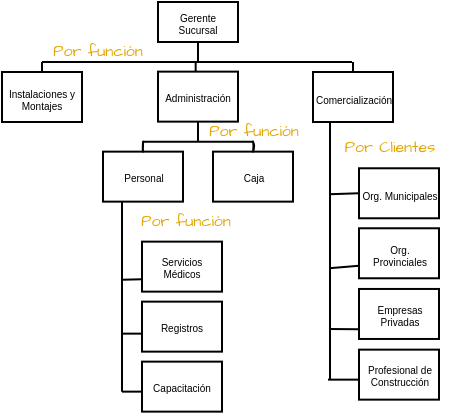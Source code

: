 <mxfile version="21.6.8" type="device">
  <diagram id="prtHgNgQTEPvFCAcTncT" name="Page-1">
    <mxGraphModel dx="503" dy="304" grid="1" gridSize="5" guides="1" tooltips="1" connect="1" arrows="1" fold="1" page="1" pageScale="1" pageWidth="1600" pageHeight="900" background="none" math="0" shadow="0">
      <root>
        <mxCell id="0" />
        <mxCell id="1" parent="0" />
        <mxCell id="bg21X9tkaUSZAUKivtD--1" value="Gerente Sucursal" style="rounded=0;whiteSpace=wrap;html=1;fontSize=5;" parent="1" vertex="1">
          <mxGeometry x="373" y="45" width="40" height="20" as="geometry" />
        </mxCell>
        <mxCell id="bg21X9tkaUSZAUKivtD--9" value="Registros" style="rounded=0;whiteSpace=wrap;html=1;fontSize=5;" parent="1" vertex="1">
          <mxGeometry x="365" y="194.82" width="40" height="25" as="geometry" />
        </mxCell>
        <mxCell id="bg21X9tkaUSZAUKivtD--10" value="Servicios Médicos" style="rounded=0;whiteSpace=wrap;html=1;fontSize=5;" parent="1" vertex="1">
          <mxGeometry x="365" y="164.82" width="40" height="25" as="geometry" />
        </mxCell>
        <mxCell id="bg21X9tkaUSZAUKivtD--18" value="" style="endArrow=none;html=1;rounded=0;" parent="1" edge="1">
          <mxGeometry width="50" height="50" relative="1" as="geometry">
            <mxPoint x="393" y="75" as="sourcePoint" />
            <mxPoint x="393" y="65" as="targetPoint" />
          </mxGeometry>
        </mxCell>
        <mxCell id="bg21X9tkaUSZAUKivtD--39" value="Instalaciones y Montajes" style="rounded=0;whiteSpace=wrap;html=1;fontSize=5;" parent="1" vertex="1">
          <mxGeometry x="295" y="80" width="40" height="25" as="geometry" />
        </mxCell>
        <mxCell id="bg21X9tkaUSZAUKivtD--40" value="Comercialización" style="rounded=0;whiteSpace=wrap;html=1;fontSize=5;" parent="1" vertex="1">
          <mxGeometry x="450.5" y="80" width="40" height="25" as="geometry" />
        </mxCell>
        <mxCell id="bg21X9tkaUSZAUKivtD--41" value="Administración" style="rounded=0;whiteSpace=wrap;html=1;fontSize=5;" parent="1" vertex="1">
          <mxGeometry x="373" y="79.82" width="40" height="25" as="geometry" />
        </mxCell>
        <mxCell id="bg21X9tkaUSZAUKivtD--42" value="Capacitación" style="rounded=0;whiteSpace=wrap;html=1;fontSize=5;" parent="1" vertex="1">
          <mxGeometry x="365" y="224.82" width="40" height="25" as="geometry" />
        </mxCell>
        <mxCell id="bg21X9tkaUSZAUKivtD--45" value="" style="endArrow=none;html=1;rounded=0;exitX=0.5;exitY=0;exitDx=0;exitDy=0;" parent="1" source="bg21X9tkaUSZAUKivtD--39" edge="1">
          <mxGeometry width="50" height="50" relative="1" as="geometry">
            <mxPoint x="475" y="165" as="sourcePoint" />
            <mxPoint x="315" y="75" as="targetPoint" />
          </mxGeometry>
        </mxCell>
        <mxCell id="bg21X9tkaUSZAUKivtD--47" value="" style="endArrow=none;html=1;rounded=0;" parent="1" edge="1">
          <mxGeometry width="50" height="50" relative="1" as="geometry">
            <mxPoint x="391.83" y="79.82" as="sourcePoint" />
            <mxPoint x="391.83" y="74.82" as="targetPoint" />
          </mxGeometry>
        </mxCell>
        <mxCell id="bg21X9tkaUSZAUKivtD--48" value="" style="endArrow=none;html=1;rounded=0;exitX=0.5;exitY=0;exitDx=0;exitDy=0;" parent="1" source="bg21X9tkaUSZAUKivtD--40" edge="1">
          <mxGeometry width="50" height="50" relative="1" as="geometry">
            <mxPoint x="285.5" y="165" as="sourcePoint" />
            <mxPoint x="470.5" y="75" as="targetPoint" />
          </mxGeometry>
        </mxCell>
        <mxCell id="bg21X9tkaUSZAUKivtD--49" value="" style="endArrow=none;html=1;rounded=0;entryX=0.5;entryY=1;entryDx=0;entryDy=0;" parent="1" edge="1">
          <mxGeometry width="50" height="50" relative="1" as="geometry">
            <mxPoint x="355" y="239.82" as="sourcePoint" />
            <mxPoint x="355" y="144.82" as="targetPoint" />
          </mxGeometry>
        </mxCell>
        <mxCell id="bg21X9tkaUSZAUKivtD--60" value="" style="endArrow=none;html=1;rounded=0;exitX=0;exitY=0.75;exitDx=0;exitDy=0;" parent="1" edge="1">
          <mxGeometry width="50" height="50" relative="1" as="geometry">
            <mxPoint x="473.5" y="208.57" as="sourcePoint" />
            <mxPoint x="458.5" y="208.48" as="targetPoint" />
          </mxGeometry>
        </mxCell>
        <mxCell id="bg21X9tkaUSZAUKivtD--85" value="Org. Municipales" style="rounded=0;whiteSpace=wrap;html=1;fontSize=5;" parent="1" vertex="1">
          <mxGeometry x="473.5" y="128.14" width="40" height="25" as="geometry" />
        </mxCell>
        <mxCell id="kjkgU98nhni_tzu0HvUh-11" value="" style="endArrow=none;html=1;rounded=0;exitX=0;exitY=0.75;exitDx=0;exitDy=0;" parent="1" source="bg21X9tkaUSZAUKivtD--10" edge="1">
          <mxGeometry width="50" height="50" relative="1" as="geometry">
            <mxPoint x="370" y="184.82" as="sourcePoint" />
            <mxPoint x="355" y="183.82" as="targetPoint" />
          </mxGeometry>
        </mxCell>
        <mxCell id="kjkgU98nhni_tzu0HvUh-17" value="" style="endArrow=none;html=1;rounded=0;exitX=-0.01;exitY=0.64;exitDx=0;exitDy=0;exitPerimeter=0;" parent="1" source="bg21X9tkaUSZAUKivtD--9" edge="1">
          <mxGeometry width="50" height="50" relative="1" as="geometry">
            <mxPoint x="305" y="189.82" as="sourcePoint" />
            <mxPoint x="355" y="210.82" as="targetPoint" />
          </mxGeometry>
        </mxCell>
        <mxCell id="kjkgU98nhni_tzu0HvUh-19" value="" style="endArrow=none;html=1;rounded=0;exitX=0;exitY=0.5;exitDx=0;exitDy=0;" parent="1" source="bg21X9tkaUSZAUKivtD--85" edge="1">
          <mxGeometry width="50" height="50" relative="1" as="geometry">
            <mxPoint x="463.5" y="88.14" as="sourcePoint" />
            <mxPoint x="458.5" y="141.14" as="targetPoint" />
          </mxGeometry>
        </mxCell>
        <mxCell id="7cUdnHOEPG1iPGDejOsI-12" value="" style="endArrow=none;html=1;rounded=0;exitX=0;exitY=0.6;exitDx=0;exitDy=0;exitPerimeter=0;" parent="1" edge="1">
          <mxGeometry width="50" height="50" relative="1" as="geometry">
            <mxPoint x="365" y="239.82" as="sourcePoint" />
            <mxPoint x="355" y="239.82" as="targetPoint" />
          </mxGeometry>
        </mxCell>
        <mxCell id="7cUdnHOEPG1iPGDejOsI-14" value="Empresas Privadas" style="rounded=0;whiteSpace=wrap;html=1;fontSize=5;" parent="1" vertex="1">
          <mxGeometry x="473.5" y="188.48" width="40" height="25" as="geometry" />
        </mxCell>
        <mxCell id="bg21X9tkaUSZAUKivtD--43" value="Org. Provinciales" style="rounded=0;whiteSpace=wrap;html=1;fontSize=5;" parent="1" vertex="1">
          <mxGeometry x="473.5" y="158.14" width="40" height="25" as="geometry" />
        </mxCell>
        <mxCell id="ujyH8u7Fe0etUauKKCHA-38" value="&lt;font color=&quot;#e2a703&quot; style=&quot;font-size: 8px;&quot;&gt;Por función&lt;/font&gt;" style="text;html=1;strokeColor=none;fillColor=none;align=center;verticalAlign=middle;whiteSpace=wrap;rounded=0;fontSize=20;fontFamily=Architects Daughter;" parent="1" vertex="1">
          <mxGeometry x="357" y="134.82" width="60" height="30" as="geometry" />
        </mxCell>
        <mxCell id="ujyH8u7Fe0etUauKKCHA-47" value="" style="endArrow=none;html=1;rounded=0;exitX=0.15;exitY=1.04;exitDx=0;exitDy=0;exitPerimeter=0;" parent="1" edge="1">
          <mxGeometry width="50" height="50" relative="1" as="geometry">
            <mxPoint x="459" y="104.82" as="sourcePoint" />
            <mxPoint x="459" y="233.82" as="targetPoint" />
            <Array as="points" />
          </mxGeometry>
        </mxCell>
        <mxCell id="ujyH8u7Fe0etUauKKCHA-48" value="" style="endArrow=none;html=1;rounded=0;exitX=0.5;exitY=1;exitDx=0;exitDy=0;" parent="1" source="bg21X9tkaUSZAUKivtD--41" edge="1">
          <mxGeometry width="50" height="50" relative="1" as="geometry">
            <mxPoint x="382" y="104.48" as="sourcePoint" />
            <mxPoint x="393" y="114.82" as="targetPoint" />
            <Array as="points" />
          </mxGeometry>
        </mxCell>
        <mxCell id="sj4mitv78eoxQAuaZzCk-24" value="" style="endArrow=none;html=1;rounded=0;exitX=0;exitY=0.75;exitDx=0;exitDy=0;" parent="1" source="bg21X9tkaUSZAUKivtD--43" edge="1">
          <mxGeometry width="50" height="50" relative="1" as="geometry">
            <mxPoint x="418.5" y="193.14" as="sourcePoint" />
            <mxPoint x="458.5" y="178.14" as="targetPoint" />
          </mxGeometry>
        </mxCell>
        <mxCell id="CdiMp5uzw_uthA3Ysxdz-11" value="&lt;font color=&quot;#e2a703&quot; style=&quot;font-size: 8px;&quot;&gt;Por función&lt;/font&gt;" style="text;html=1;strokeColor=none;fillColor=none;align=center;verticalAlign=middle;whiteSpace=wrap;rounded=0;fontSize=20;fontFamily=Architects Daughter;" parent="1" vertex="1">
          <mxGeometry x="390.5" y="90" width="60" height="30" as="geometry" />
        </mxCell>
        <mxCell id="CdiMp5uzw_uthA3Ysxdz-18" value="&lt;font color=&quot;#e2a703&quot; style=&quot;font-size: 8px;&quot;&gt;Por Clientes&lt;/font&gt;" style="text;html=1;strokeColor=none;fillColor=none;align=center;verticalAlign=middle;whiteSpace=wrap;rounded=0;fontSize=20;fontFamily=Architects Daughter;" parent="1" vertex="1">
          <mxGeometry x="458.5" y="98.14" width="60" height="30" as="geometry" />
        </mxCell>
        <mxCell id="CdiMp5uzw_uthA3Ysxdz-38" value="Caja" style="rounded=0;whiteSpace=wrap;html=1;fontSize=5;" parent="1" vertex="1">
          <mxGeometry x="400.5" y="119.82" width="40" height="25" as="geometry" />
        </mxCell>
        <mxCell id="CdiMp5uzw_uthA3Ysxdz-39" value="" style="endArrow=none;html=1;rounded=0;sketch=1;hachureGap=4;jiggle=2;curveFitting=1;fontFamily=Architects Daughter;fontSource=https://fonts.googleapis.com/css?family=Architects+Daughter;fontSize=16;exitX=0.5;exitY=0;exitDx=0;exitDy=0;" parent="1" source="CdiMp5uzw_uthA3Ysxdz-38" edge="1">
          <mxGeometry width="50" height="50" relative="1" as="geometry">
            <mxPoint x="425.5" y="209.82" as="sourcePoint" />
            <mxPoint x="420.5" y="114.82" as="targetPoint" />
          </mxGeometry>
        </mxCell>
        <mxCell id="CdiMp5uzw_uthA3Ysxdz-40" value="Personal" style="rounded=0;whiteSpace=wrap;html=1;fontSize=5;" parent="1" vertex="1">
          <mxGeometry x="345.5" y="119.82" width="40" height="25" as="geometry" />
        </mxCell>
        <mxCell id="CdiMp5uzw_uthA3Ysxdz-41" value="" style="endArrow=none;html=1;rounded=0;sketch=1;hachureGap=4;jiggle=2;curveFitting=1;fontFamily=Architects Daughter;fontSource=https://fonts.googleapis.com/css?family=Architects+Daughter;fontSize=16;exitX=0.5;exitY=0;exitDx=0;exitDy=0;" parent="1" source="CdiMp5uzw_uthA3Ysxdz-40" edge="1">
          <mxGeometry width="50" height="50" relative="1" as="geometry">
            <mxPoint x="425.5" y="174.82" as="sourcePoint" />
            <mxPoint x="365.5" y="114.82" as="targetPoint" />
          </mxGeometry>
        </mxCell>
        <mxCell id="CdiMp5uzw_uthA3Ysxdz-42" value="" style="endArrow=none;html=1;rounded=0;" parent="1" edge="1">
          <mxGeometry width="50" height="50" relative="1" as="geometry">
            <mxPoint x="365.5" y="114.82" as="sourcePoint" />
            <mxPoint x="420.5" y="114.82" as="targetPoint" />
            <Array as="points" />
          </mxGeometry>
        </mxCell>
        <mxCell id="CdiMp5uzw_uthA3Ysxdz-48" value="Profesional de Construcción" style="rounded=0;whiteSpace=wrap;html=1;fontSize=5;" parent="1" vertex="1">
          <mxGeometry x="473.5" y="218.82" width="40" height="25" as="geometry" />
        </mxCell>
        <mxCell id="CdiMp5uzw_uthA3Ysxdz-59" value="" style="endArrow=none;html=1;rounded=0;" parent="1" edge="1">
          <mxGeometry width="50" height="50" relative="1" as="geometry">
            <mxPoint x="473" y="233.82" as="sourcePoint" />
            <mxPoint x="458" y="233.82" as="targetPoint" />
          </mxGeometry>
        </mxCell>
        <mxCell id="tQWB0tjwz82CBHFkxsTC-1" value="&lt;font color=&quot;#e2a703&quot; style=&quot;font-size: 8px;&quot;&gt;Por función&lt;/font&gt;" style="text;html=1;strokeColor=none;fillColor=none;align=center;verticalAlign=middle;whiteSpace=wrap;rounded=0;fontSize=20;fontFamily=Architects Daughter;" vertex="1" parent="1">
          <mxGeometry x="313" y="49.82" width="60" height="30" as="geometry" />
        </mxCell>
        <mxCell id="tQWB0tjwz82CBHFkxsTC-2" value="" style="endArrow=none;html=1;rounded=0;" edge="1" parent="1">
          <mxGeometry width="50" height="50" relative="1" as="geometry">
            <mxPoint x="315" y="75" as="sourcePoint" />
            <mxPoint x="470" y="75" as="targetPoint" />
            <Array as="points" />
          </mxGeometry>
        </mxCell>
      </root>
    </mxGraphModel>
  </diagram>
</mxfile>
